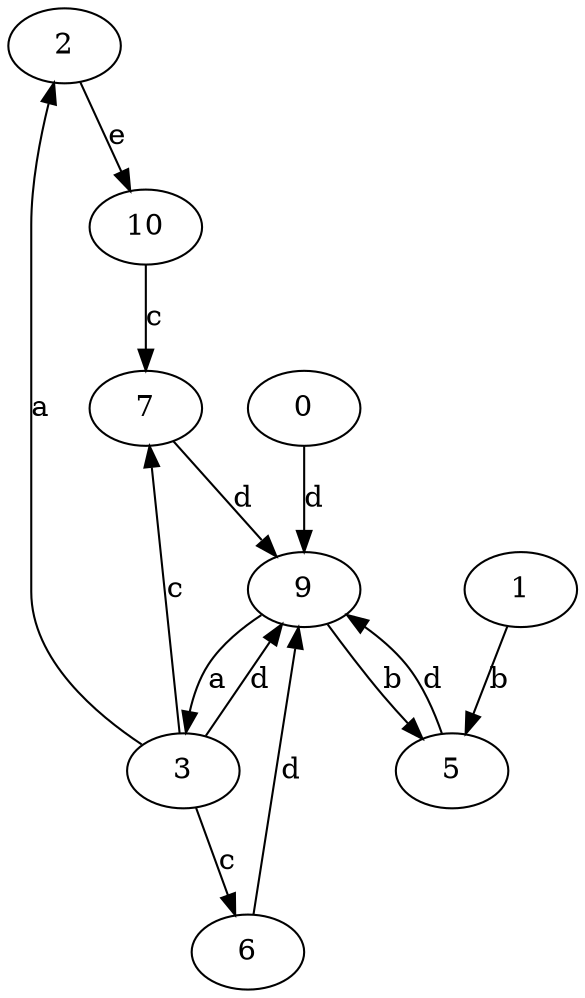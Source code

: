 strict digraph  {
2;
3;
5;
0;
6;
7;
1;
9;
10;
2 -> 10  [label=e];
3 -> 2  [label=a];
3 -> 6  [label=c];
3 -> 7  [label=c];
3 -> 9  [label=d];
5 -> 9  [label=d];
0 -> 9  [label=d];
6 -> 9  [label=d];
7 -> 9  [label=d];
1 -> 5  [label=b];
9 -> 3  [label=a];
9 -> 5  [label=b];
10 -> 7  [label=c];
}
